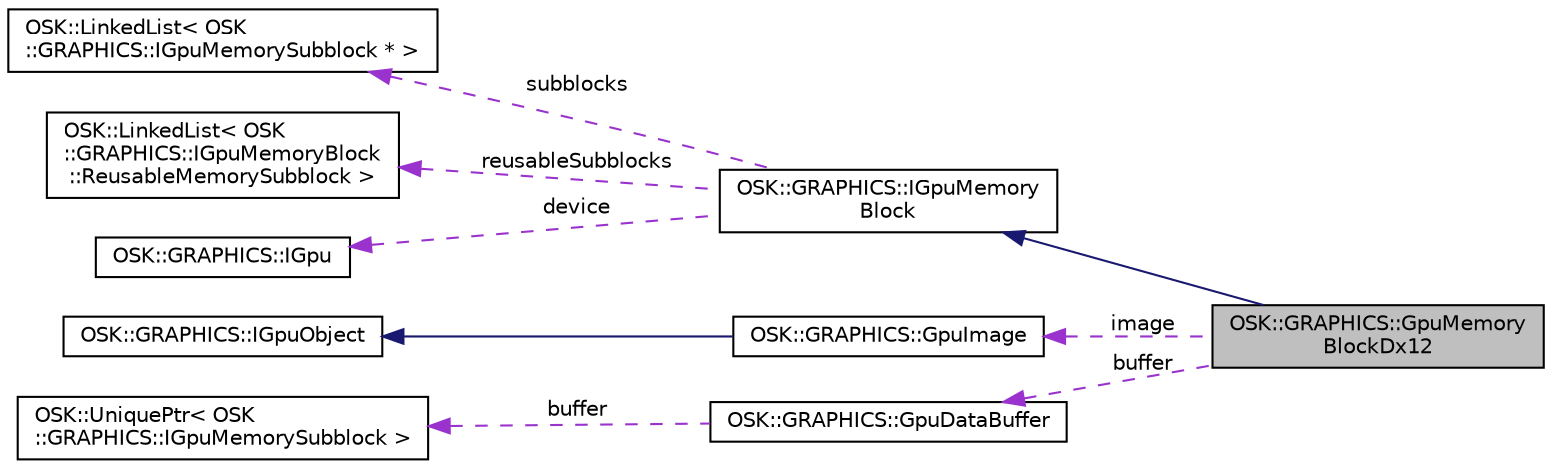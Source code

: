 digraph "OSK::GRAPHICS::GpuMemoryBlockDx12"
{
 // LATEX_PDF_SIZE
  edge [fontname="Helvetica",fontsize="10",labelfontname="Helvetica",labelfontsize="10"];
  node [fontname="Helvetica",fontsize="10",shape=record];
  rankdir="LR";
  Node1 [label="OSK::GRAPHICS::GpuMemory\lBlockDx12",height=0.2,width=0.4,color="black", fillcolor="grey75", style="filled", fontcolor="black",tooltip=" "];
  Node2 -> Node1 [dir="back",color="midnightblue",fontsize="10",style="solid",fontname="Helvetica"];
  Node2 [label="OSK::GRAPHICS::IGpuMemory\lBlock",height=0.2,width=0.4,color="black", fillcolor="white", style="filled",URL="$class_o_s_k_1_1_g_r_a_p_h_i_c_s_1_1_i_gpu_memory_block.html",tooltip="Un bloque de memoria representa una región de memoria que ha sidon reservada."];
  Node3 -> Node2 [dir="back",color="darkorchid3",fontsize="10",style="dashed",label=" subblocks" ,fontname="Helvetica"];
  Node3 [label="OSK::LinkedList\< OSK\l::GRAPHICS::IGpuMemorySubblock * \>",height=0.2,width=0.4,color="black", fillcolor="white", style="filled",URL="$class_o_s_k_1_1_linked_list.html",tooltip=" "];
  Node4 -> Node2 [dir="back",color="darkorchid3",fontsize="10",style="dashed",label=" reusableSubblocks" ,fontname="Helvetica"];
  Node4 [label="OSK::LinkedList\< OSK\l::GRAPHICS::IGpuMemoryBlock\l::ReusableMemorySubblock \>",height=0.2,width=0.4,color="black", fillcolor="white", style="filled",URL="$class_o_s_k_1_1_linked_list.html",tooltip=" "];
  Node5 -> Node2 [dir="back",color="darkorchid3",fontsize="10",style="dashed",label=" device" ,fontname="Helvetica"];
  Node5 [label="OSK::GRAPHICS::IGpu",height=0.2,width=0.4,color="black", fillcolor="white", style="filled",URL="$class_o_s_k_1_1_g_r_a_p_h_i_c_s_1_1_i_gpu.html",tooltip="Interfaz de una tarjeta gráfica."];
  Node6 -> Node1 [dir="back",color="darkorchid3",fontsize="10",style="dashed",label=" image" ,fontname="Helvetica"];
  Node6 [label="OSK::GRAPHICS::GpuImage",height=0.2,width=0.4,color="black", fillcolor="white", style="filled",URL="$class_o_s_k_1_1_g_r_a_p_h_i_c_s_1_1_gpu_image.html",tooltip="Representación interna de una imagen en la GPU."];
  Node7 -> Node6 [dir="back",color="midnightblue",fontsize="10",style="solid",fontname="Helvetica"];
  Node7 [label="OSK::GRAPHICS::IGpuObject",height=0.2,width=0.4,color="black", fillcolor="white", style="filled",URL="$class_o_s_k_1_1_g_r_a_p_h_i_c_s_1_1_i_gpu_object.html",tooltip="Interfaz común para los objetos almacenados en la CPU."];
  Node8 -> Node1 [dir="back",color="darkorchid3",fontsize="10",style="dashed",label=" buffer" ,fontname="Helvetica"];
  Node8 [label="OSK::GRAPHICS::GpuDataBuffer",height=0.2,width=0.4,color="black", fillcolor="white", style="filled",URL="$class_o_s_k_1_1_g_r_a_p_h_i_c_s_1_1_gpu_data_buffer.html",tooltip="Representa un buffer genérico en la GPU."];
  Node9 -> Node8 [dir="back",color="darkorchid3",fontsize="10",style="dashed",label=" buffer" ,fontname="Helvetica"];
  Node9 [label="OSK::UniquePtr\< OSK\l::GRAPHICS::IGpuMemorySubblock \>",height=0.2,width=0.4,color="black", fillcolor="white", style="filled",URL="$class_o_s_k_1_1_unique_ptr.html",tooltip=" "];
}

